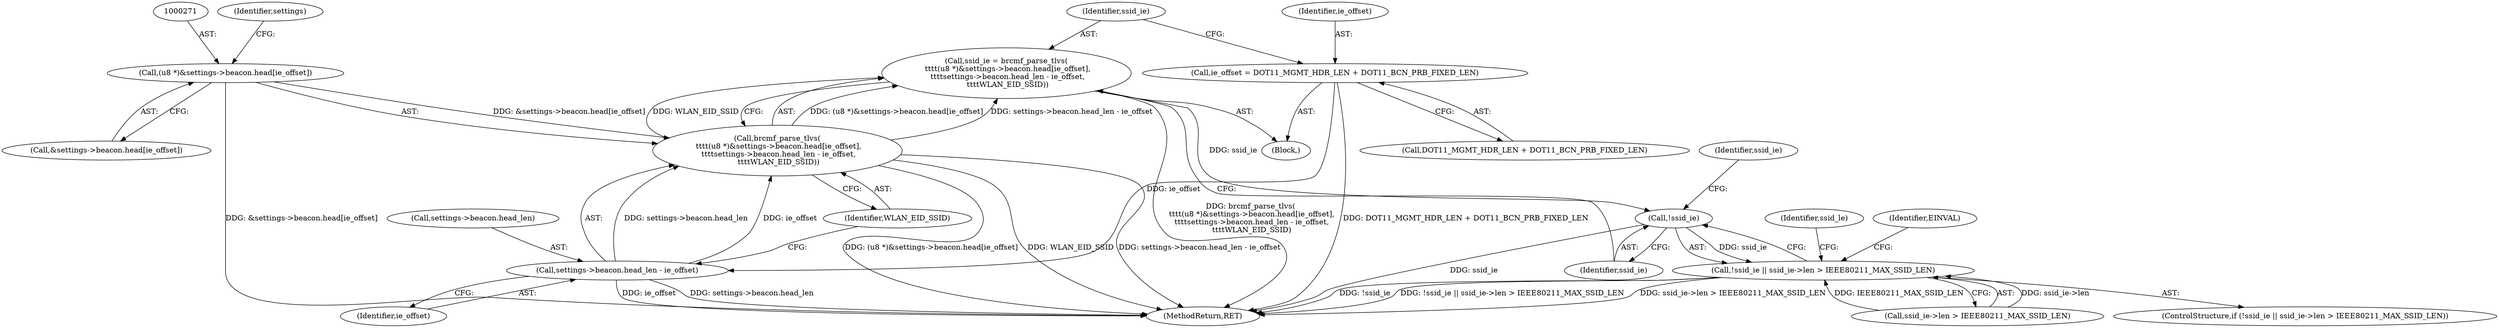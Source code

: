 digraph "0_linux_ded89912156b1a47d940a0c954c43afbabd0c42c@pointer" {
"1000267" [label="(Call,ssid_ie = brcmf_parse_tlvs(\n \t\t\t\t(u8 *)&settings->beacon.head[ie_offset],\n \t\t\t\tsettings->beacon.head_len - ie_offset,\n \t\t\t\tWLAN_EID_SSID))"];
"1000269" [label="(Call,brcmf_parse_tlvs(\n \t\t\t\t(u8 *)&settings->beacon.head[ie_offset],\n \t\t\t\tsettings->beacon.head_len - ie_offset,\n \t\t\t\tWLAN_EID_SSID))"];
"1000270" [label="(Call,(u8 *)&settings->beacon.head[ie_offset])"];
"1000280" [label="(Call,settings->beacon.head_len - ie_offset)"];
"1000262" [label="(Call,ie_offset = DOT11_MGMT_HDR_LEN + DOT11_BCN_PRB_FIXED_LEN)"];
"1000290" [label="(Call,!ssid_ie)"];
"1000289" [label="(Call,!ssid_ie || ssid_ie->len > IEEE80211_MAX_SSID_LEN)"];
"1000283" [label="(Identifier,settings)"];
"1000294" [label="(Identifier,ssid_ie)"];
"1000288" [label="(ControlStructure,if (!ssid_ie || ssid_ie->len > IEEE80211_MAX_SSID_LEN))"];
"1000299" [label="(Identifier,EINVAL)"];
"1000267" [label="(Call,ssid_ie = brcmf_parse_tlvs(\n \t\t\t\t(u8 *)&settings->beacon.head[ie_offset],\n \t\t\t\tsettings->beacon.head_len - ie_offset,\n \t\t\t\tWLAN_EID_SSID))"];
"1000289" [label="(Call,!ssid_ie || ssid_ie->len > IEEE80211_MAX_SSID_LEN)"];
"1000280" [label="(Call,settings->beacon.head_len - ie_offset)"];
"1000291" [label="(Identifier,ssid_ie)"];
"1000286" [label="(Identifier,ie_offset)"];
"1000264" [label="(Call,DOT11_MGMT_HDR_LEN + DOT11_BCN_PRB_FIXED_LEN)"];
"1000261" [label="(Block,)"];
"1000292" [label="(Call,ssid_ie->len > IEEE80211_MAX_SSID_LEN)"];
"1000269" [label="(Call,brcmf_parse_tlvs(\n \t\t\t\t(u8 *)&settings->beacon.head[ie_offset],\n \t\t\t\tsettings->beacon.head_len - ie_offset,\n \t\t\t\tWLAN_EID_SSID))"];
"1000272" [label="(Call,&settings->beacon.head[ie_offset])"];
"1000814" [label="(MethodReturn,RET)"];
"1000281" [label="(Call,settings->beacon.head_len)"];
"1000302" [label="(Identifier,ssid_le)"];
"1000290" [label="(Call,!ssid_ie)"];
"1000287" [label="(Identifier,WLAN_EID_SSID)"];
"1000268" [label="(Identifier,ssid_ie)"];
"1000262" [label="(Call,ie_offset = DOT11_MGMT_HDR_LEN + DOT11_BCN_PRB_FIXED_LEN)"];
"1000270" [label="(Call,(u8 *)&settings->beacon.head[ie_offset])"];
"1000263" [label="(Identifier,ie_offset)"];
"1000267" -> "1000261"  [label="AST: "];
"1000267" -> "1000269"  [label="CFG: "];
"1000268" -> "1000267"  [label="AST: "];
"1000269" -> "1000267"  [label="AST: "];
"1000291" -> "1000267"  [label="CFG: "];
"1000267" -> "1000814"  [label="DDG: brcmf_parse_tlvs(\n \t\t\t\t(u8 *)&settings->beacon.head[ie_offset],\n \t\t\t\tsettings->beacon.head_len - ie_offset,\n \t\t\t\tWLAN_EID_SSID)"];
"1000269" -> "1000267"  [label="DDG: (u8 *)&settings->beacon.head[ie_offset]"];
"1000269" -> "1000267"  [label="DDG: settings->beacon.head_len - ie_offset"];
"1000269" -> "1000267"  [label="DDG: WLAN_EID_SSID"];
"1000267" -> "1000290"  [label="DDG: ssid_ie"];
"1000269" -> "1000287"  [label="CFG: "];
"1000270" -> "1000269"  [label="AST: "];
"1000280" -> "1000269"  [label="AST: "];
"1000287" -> "1000269"  [label="AST: "];
"1000269" -> "1000814"  [label="DDG: settings->beacon.head_len - ie_offset"];
"1000269" -> "1000814"  [label="DDG: WLAN_EID_SSID"];
"1000269" -> "1000814"  [label="DDG: (u8 *)&settings->beacon.head[ie_offset]"];
"1000270" -> "1000269"  [label="DDG: &settings->beacon.head[ie_offset]"];
"1000280" -> "1000269"  [label="DDG: settings->beacon.head_len"];
"1000280" -> "1000269"  [label="DDG: ie_offset"];
"1000270" -> "1000272"  [label="CFG: "];
"1000271" -> "1000270"  [label="AST: "];
"1000272" -> "1000270"  [label="AST: "];
"1000283" -> "1000270"  [label="CFG: "];
"1000270" -> "1000814"  [label="DDG: &settings->beacon.head[ie_offset]"];
"1000280" -> "1000286"  [label="CFG: "];
"1000281" -> "1000280"  [label="AST: "];
"1000286" -> "1000280"  [label="AST: "];
"1000287" -> "1000280"  [label="CFG: "];
"1000280" -> "1000814"  [label="DDG: ie_offset"];
"1000280" -> "1000814"  [label="DDG: settings->beacon.head_len"];
"1000262" -> "1000280"  [label="DDG: ie_offset"];
"1000262" -> "1000261"  [label="AST: "];
"1000262" -> "1000264"  [label="CFG: "];
"1000263" -> "1000262"  [label="AST: "];
"1000264" -> "1000262"  [label="AST: "];
"1000268" -> "1000262"  [label="CFG: "];
"1000262" -> "1000814"  [label="DDG: DOT11_MGMT_HDR_LEN + DOT11_BCN_PRB_FIXED_LEN"];
"1000290" -> "1000289"  [label="AST: "];
"1000290" -> "1000291"  [label="CFG: "];
"1000291" -> "1000290"  [label="AST: "];
"1000294" -> "1000290"  [label="CFG: "];
"1000289" -> "1000290"  [label="CFG: "];
"1000290" -> "1000814"  [label="DDG: ssid_ie"];
"1000290" -> "1000289"  [label="DDG: ssid_ie"];
"1000289" -> "1000288"  [label="AST: "];
"1000289" -> "1000292"  [label="CFG: "];
"1000292" -> "1000289"  [label="AST: "];
"1000299" -> "1000289"  [label="CFG: "];
"1000302" -> "1000289"  [label="CFG: "];
"1000289" -> "1000814"  [label="DDG: ssid_ie->len > IEEE80211_MAX_SSID_LEN"];
"1000289" -> "1000814"  [label="DDG: !ssid_ie"];
"1000289" -> "1000814"  [label="DDG: !ssid_ie || ssid_ie->len > IEEE80211_MAX_SSID_LEN"];
"1000292" -> "1000289"  [label="DDG: ssid_ie->len"];
"1000292" -> "1000289"  [label="DDG: IEEE80211_MAX_SSID_LEN"];
}
